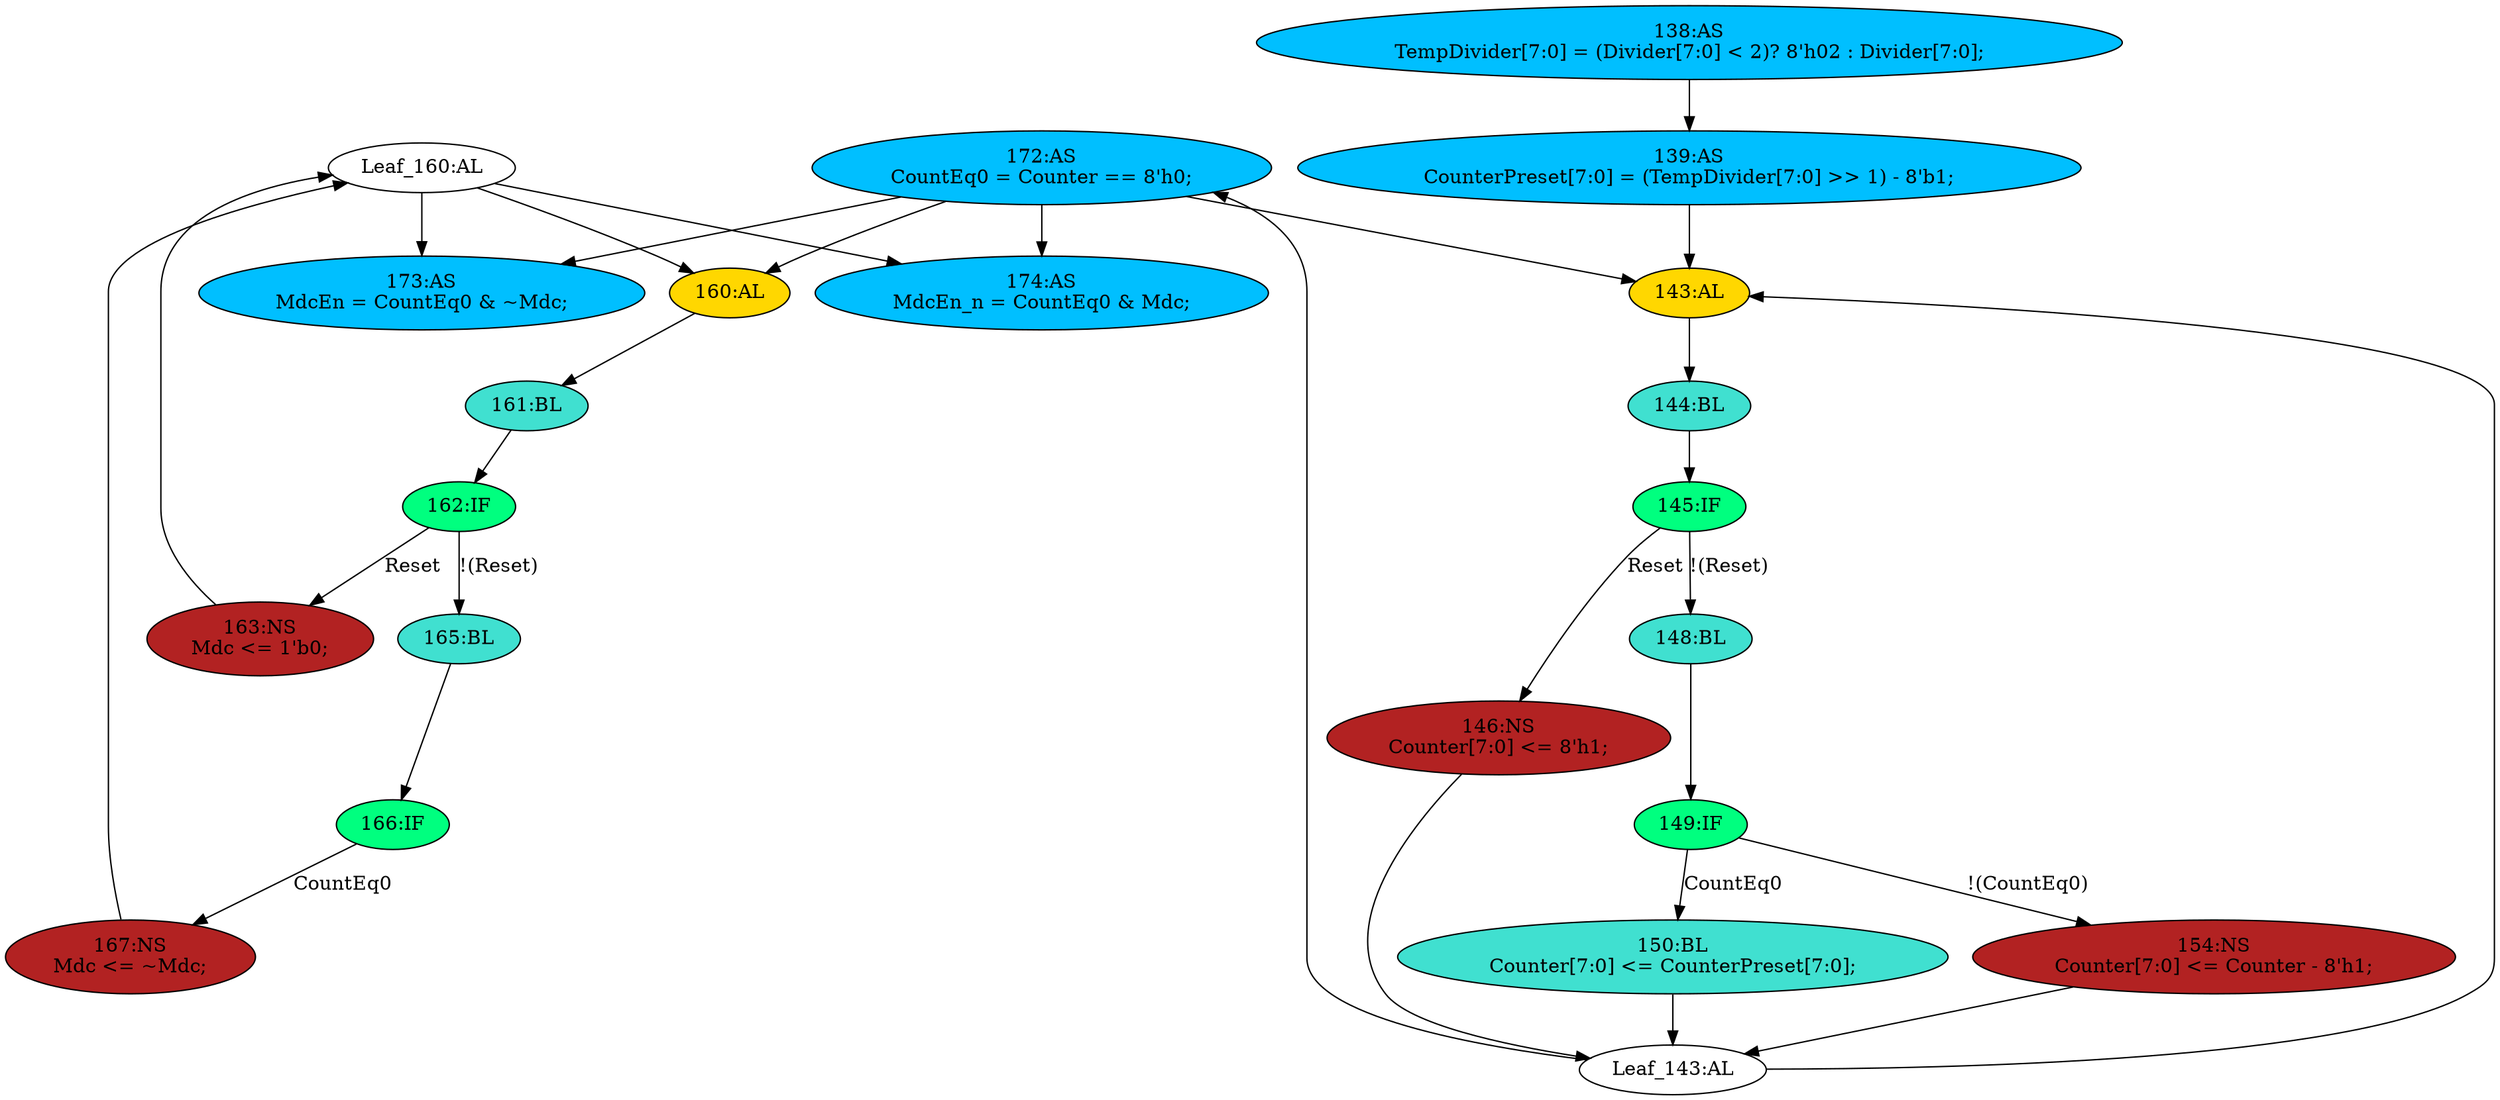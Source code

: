 strict digraph "compose( ,  )" {
	node [label="\N"];
	"173:AS"	 [ast="<pyverilog.vparser.ast.Assign object at 0x7f427b701450>",
		def_var="['MdcEn']",
		fillcolor=deepskyblue,
		label="173:AS
MdcEn = CountEq0 & ~Mdc;",
		statements="[]",
		style=filled,
		typ=Assign,
		use_var="['CountEq0', 'Mdc']"];
	"Leaf_160:AL"	 [def_var="['Mdc']",
		label="Leaf_160:AL"];
	"Leaf_160:AL" -> "173:AS";
	"160:AL"	 [ast="<pyverilog.vparser.ast.Always object at 0x7f427b32cc90>",
		clk_sens=True,
		fillcolor=gold,
		label="160:AL",
		sens="['Clk', 'Reset']",
		statements="[]",
		style=filled,
		typ=Always,
		use_var="['Reset', 'Mdc', 'CountEq0']"];
	"Leaf_160:AL" -> "160:AL";
	"174:AS"	 [ast="<pyverilog.vparser.ast.Assign object at 0x7f427b701610>",
		def_var="['MdcEn_n']",
		fillcolor=deepskyblue,
		label="174:AS
MdcEn_n = CountEq0 & Mdc;",
		statements="[]",
		style=filled,
		typ=Assign,
		use_var="['CountEq0', 'Mdc']"];
	"Leaf_160:AL" -> "174:AS";
	"163:NS"	 [ast="<pyverilog.vparser.ast.NonblockingSubstitution object at 0x7f427b32ce10>",
		fillcolor=firebrick,
		label="163:NS
Mdc <= 1'b0;",
		statements="[<pyverilog.vparser.ast.NonblockingSubstitution object at 0x7f427b32ce10>]",
		style=filled,
		typ=NonblockingSubstitution];
	"163:NS" -> "Leaf_160:AL"	 [cond="[]",
		lineno=None];
	"150:BL"	 [ast="<pyverilog.vparser.ast.Block object at 0x7f427b32c6d0>",
		fillcolor=turquoise,
		label="150:BL
Counter[7:0] <= CounterPreset[7:0];",
		statements="[<pyverilog.vparser.ast.NonblockingSubstitution object at 0x7f427b32c810>]",
		style=filled,
		typ=Block];
	"Leaf_143:AL"	 [def_var="['Counter']",
		label="Leaf_143:AL"];
	"150:BL" -> "Leaf_143:AL"	 [cond="[]",
		lineno=None];
	"162:IF"	 [ast="<pyverilog.vparser.ast.IfStatement object at 0x7f427b32ce50>",
		fillcolor=springgreen,
		label="162:IF",
		statements="[]",
		style=filled,
		typ=IfStatement];
	"162:IF" -> "163:NS"	 [cond="['Reset']",
		label=Reset,
		lineno=162];
	"165:BL"	 [ast="<pyverilog.vparser.ast.Block object at 0x7f427b32ced0>",
		fillcolor=turquoise,
		label="165:BL",
		statements="[]",
		style=filled,
		typ=Block];
	"162:IF" -> "165:BL"	 [cond="['Reset']",
		label="!(Reset)",
		lineno=162];
	"161:BL"	 [ast="<pyverilog.vparser.ast.Block object at 0x7f427b32cc50>",
		fillcolor=turquoise,
		label="161:BL",
		statements="[]",
		style=filled,
		typ=Block];
	"161:BL" -> "162:IF"	 [cond="[]",
		lineno=None];
	"172:AS"	 [ast="<pyverilog.vparser.ast.Assign object at 0x7f427b701250>",
		def_var="['CountEq0']",
		fillcolor=deepskyblue,
		label="172:AS
CountEq0 = Counter == 8'h0;",
		statements="[]",
		style=filled,
		typ=Assign,
		use_var="['Counter']"];
	"Leaf_143:AL" -> "172:AS";
	"143:AL"	 [ast="<pyverilog.vparser.ast.Always object at 0x7f427b32c150>",
		clk_sens=True,
		fillcolor=gold,
		label="143:AL",
		sens="['Clk', 'Reset']",
		statements="[]",
		style=filled,
		typ=Always,
		use_var="['Reset', 'Counter', 'CounterPreset', 'CountEq0']"];
	"Leaf_143:AL" -> "143:AL";
	"172:AS" -> "173:AS";
	"172:AS" -> "143:AL";
	"172:AS" -> "160:AL";
	"172:AS" -> "174:AS";
	"145:IF"	 [ast="<pyverilog.vparser.ast.IfStatement object at 0x7f427b32c3d0>",
		fillcolor=springgreen,
		label="145:IF",
		statements="[]",
		style=filled,
		typ=IfStatement];
	"146:NS"	 [ast="<pyverilog.vparser.ast.NonblockingSubstitution object at 0x7f427b32c390>",
		fillcolor=firebrick,
		label="146:NS
Counter[7:0] <= 8'h1;",
		statements="[<pyverilog.vparser.ast.NonblockingSubstitution object at 0x7f427b32c390>]",
		style=filled,
		typ=NonblockingSubstitution];
	"145:IF" -> "146:NS"	 [cond="['Reset']",
		label=Reset,
		lineno=145];
	"148:BL"	 [ast="<pyverilog.vparser.ast.Block object at 0x7f427b32c450>",
		fillcolor=turquoise,
		label="148:BL",
		statements="[]",
		style=filled,
		typ=Block];
	"145:IF" -> "148:BL"	 [cond="['Reset']",
		label="!(Reset)",
		lineno=145];
	"144:BL"	 [ast="<pyverilog.vparser.ast.Block object at 0x7f427b32c110>",
		fillcolor=turquoise,
		label="144:BL",
		statements="[]",
		style=filled,
		typ=Block];
	"143:AL" -> "144:BL"	 [cond="[]",
		lineno=None];
	"166:IF"	 [ast="<pyverilog.vparser.ast.IfStatement object at 0x7f427b32cf90>",
		fillcolor=springgreen,
		label="166:IF",
		statements="[]",
		style=filled,
		typ=IfStatement];
	"167:NS"	 [ast="<pyverilog.vparser.ast.NonblockingSubstitution object at 0x7f427b701150>",
		fillcolor=firebrick,
		label="167:NS
Mdc <= ~Mdc;",
		statements="[<pyverilog.vparser.ast.NonblockingSubstitution object at 0x7f427b701150>]",
		style=filled,
		typ=NonblockingSubstitution];
	"166:IF" -> "167:NS"	 [cond="['CountEq0']",
		label=CountEq0,
		lineno=166];
	"165:BL" -> "166:IF"	 [cond="[]",
		lineno=None];
	"160:AL" -> "161:BL"	 [cond="[]",
		lineno=None];
	"167:NS" -> "Leaf_160:AL"	 [cond="[]",
		lineno=None];
	"138:AS"	 [ast="<pyverilog.vparser.ast.Assign object at 0x7f427b71eb50>",
		def_var="['TempDivider']",
		fillcolor=deepskyblue,
		label="138:AS
TempDivider[7:0] = (Divider[7:0] < 2)? 8'h02 : Divider[7:0];",
		statements="[]",
		style=filled,
		typ=Assign,
		use_var="['Divider', 'Divider']"];
	"139:AS"	 [ast="<pyverilog.vparser.ast.Assign object at 0x7f427b9ffd10>",
		def_var="['CounterPreset']",
		fillcolor=deepskyblue,
		label="139:AS
CounterPreset[7:0] = (TempDivider[7:0] >> 1) - 8'b1;",
		statements="[]",
		style=filled,
		typ=Assign,
		use_var="['TempDivider']"];
	"138:AS" -> "139:AS";
	"139:AS" -> "143:AL";
	"146:NS" -> "Leaf_143:AL"	 [cond="[]",
		lineno=None];
	"144:BL" -> "145:IF"	 [cond="[]",
		lineno=None];
	"149:IF"	 [ast="<pyverilog.vparser.ast.IfStatement object at 0x7f427b32ca10>",
		fillcolor=springgreen,
		label="149:IF",
		statements="[]",
		style=filled,
		typ=IfStatement];
	"148:BL" -> "149:IF"	 [cond="[]",
		lineno=None];
	"154:NS"	 [ast="<pyverilog.vparser.ast.NonblockingSubstitution object at 0x7f427b32cb10>",
		fillcolor=firebrick,
		label="154:NS
Counter[7:0] <= Counter - 8'h1;",
		statements="[<pyverilog.vparser.ast.NonblockingSubstitution object at 0x7f427b32cb10>]",
		style=filled,
		typ=NonblockingSubstitution];
	"154:NS" -> "Leaf_143:AL"	 [cond="[]",
		lineno=None];
	"149:IF" -> "150:BL"	 [cond="['CountEq0']",
		label=CountEq0,
		lineno=149];
	"149:IF" -> "154:NS"	 [cond="['CountEq0']",
		label="!(CountEq0)",
		lineno=149];
}
